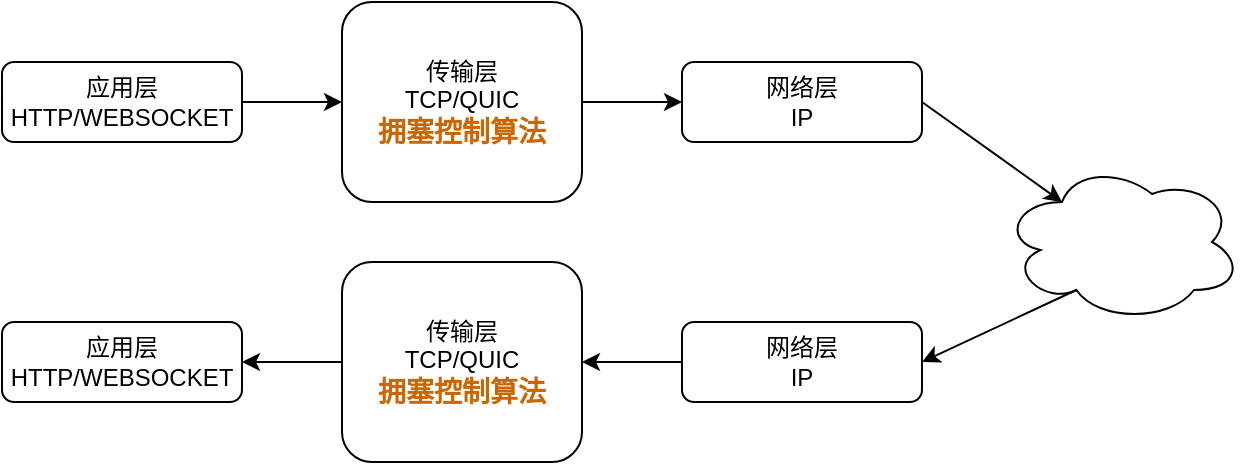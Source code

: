 <mxfile version="26.2.13">
  <diagram id="C5RBs43oDa-KdzZeNtuy" name="Page-1">
    <mxGraphModel dx="1215" dy="657" grid="1" gridSize="10" guides="1" tooltips="1" connect="1" arrows="1" fold="1" page="1" pageScale="1" pageWidth="827" pageHeight="1169" math="0" shadow="0">
      <root>
        <mxCell id="WIyWlLk6GJQsqaUBKTNV-0" />
        <mxCell id="WIyWlLk6GJQsqaUBKTNV-1" parent="WIyWlLk6GJQsqaUBKTNV-0" />
        <mxCell id="WIyWlLk6GJQsqaUBKTNV-3" value="&lt;div&gt;应用层&lt;/div&gt;HTTP/WEBSOCKET" style="rounded=1;whiteSpace=wrap;html=1;fontSize=12;glass=0;strokeWidth=1;shadow=0;" parent="WIyWlLk6GJQsqaUBKTNV-1" vertex="1">
          <mxGeometry x="170" y="130" width="120" height="40" as="geometry" />
        </mxCell>
        <mxCell id="GS8hxyTyObDqApa_BKXd-0" value="&lt;div&gt;&lt;font style=&quot;color: rgb(0, 0, 0);&quot;&gt;传输层&lt;/font&gt;&lt;/div&gt;&lt;div&gt;&lt;font style=&quot;color: rgb(0, 0, 0);&quot;&gt;TCP/QUIC&lt;/font&gt;&lt;/div&gt;&lt;div&gt;&lt;font style=&quot;color: rgb(204, 102, 0); font-size: 14px;&quot;&gt;&lt;b&gt;拥塞控制算法&lt;/b&gt;&lt;/font&gt;&lt;/div&gt;" style="rounded=1;whiteSpace=wrap;html=1;fontSize=12;glass=0;strokeWidth=1;shadow=0;fontColor=#FF8000;" vertex="1" parent="WIyWlLk6GJQsqaUBKTNV-1">
          <mxGeometry x="340" y="100" width="120" height="100" as="geometry" />
        </mxCell>
        <mxCell id="GS8hxyTyObDqApa_BKXd-2" value="&lt;div&gt;网络层&lt;/div&gt;IP" style="rounded=1;whiteSpace=wrap;html=1;fontSize=12;glass=0;strokeWidth=1;shadow=0;" vertex="1" parent="WIyWlLk6GJQsqaUBKTNV-1">
          <mxGeometry x="510" y="130" width="120" height="40" as="geometry" />
        </mxCell>
        <mxCell id="GS8hxyTyObDqApa_BKXd-8" value="" style="endArrow=classic;html=1;rounded=0;exitX=1;exitY=0.5;exitDx=0;exitDy=0;entryX=0;entryY=0.5;entryDx=0;entryDy=0;" edge="1" parent="WIyWlLk6GJQsqaUBKTNV-1" source="WIyWlLk6GJQsqaUBKTNV-3" target="GS8hxyTyObDqApa_BKXd-0">
          <mxGeometry width="50" height="50" relative="1" as="geometry">
            <mxPoint x="390" y="270" as="sourcePoint" />
            <mxPoint x="440" y="220" as="targetPoint" />
          </mxGeometry>
        </mxCell>
        <mxCell id="GS8hxyTyObDqApa_BKXd-9" value="" style="endArrow=classic;html=1;rounded=0;entryX=0;entryY=0.5;entryDx=0;entryDy=0;exitX=1;exitY=0.5;exitDx=0;exitDy=0;" edge="1" parent="WIyWlLk6GJQsqaUBKTNV-1" source="GS8hxyTyObDqApa_BKXd-0" target="GS8hxyTyObDqApa_BKXd-2">
          <mxGeometry width="50" height="50" relative="1" as="geometry">
            <mxPoint x="450" y="140" as="sourcePoint" />
            <mxPoint x="348" y="150" as="targetPoint" />
          </mxGeometry>
        </mxCell>
        <mxCell id="GS8hxyTyObDqApa_BKXd-12" value="" style="ellipse;shape=cloud;whiteSpace=wrap;html=1;" vertex="1" parent="WIyWlLk6GJQsqaUBKTNV-1">
          <mxGeometry x="670" y="180" width="120" height="80" as="geometry" />
        </mxCell>
        <mxCell id="GS8hxyTyObDqApa_BKXd-13" value="&lt;div&gt;网络层&lt;/div&gt;IP" style="rounded=1;whiteSpace=wrap;html=1;fontSize=12;glass=0;strokeWidth=1;shadow=0;" vertex="1" parent="WIyWlLk6GJQsqaUBKTNV-1">
          <mxGeometry x="510" y="260" width="120" height="40" as="geometry" />
        </mxCell>
        <mxCell id="GS8hxyTyObDqApa_BKXd-14" value="&lt;div&gt;&lt;font style=&quot;color: rgb(0, 0, 0);&quot;&gt;传输层&lt;/font&gt;&lt;/div&gt;&lt;div&gt;&lt;font style=&quot;color: rgb(0, 0, 0);&quot;&gt;TCP/QUIC&lt;/font&gt;&lt;/div&gt;&lt;div&gt;&lt;font style=&quot;color: rgb(204, 102, 0); font-size: 14px;&quot;&gt;&lt;b&gt;拥塞控制算法&lt;/b&gt;&lt;/font&gt;&lt;/div&gt;" style="rounded=1;whiteSpace=wrap;html=1;fontSize=12;glass=0;strokeWidth=1;shadow=0;fontColor=#FF8000;" vertex="1" parent="WIyWlLk6GJQsqaUBKTNV-1">
          <mxGeometry x="340" y="230" width="120" height="100" as="geometry" />
        </mxCell>
        <mxCell id="GS8hxyTyObDqApa_BKXd-15" value="&lt;div&gt;应用层&lt;/div&gt;HTTP/WEBSOCKET" style="rounded=1;whiteSpace=wrap;html=1;fontSize=12;glass=0;strokeWidth=1;shadow=0;" vertex="1" parent="WIyWlLk6GJQsqaUBKTNV-1">
          <mxGeometry x="170" y="260" width="120" height="40" as="geometry" />
        </mxCell>
        <mxCell id="GS8hxyTyObDqApa_BKXd-16" value="" style="endArrow=classic;html=1;rounded=0;entryX=0.25;entryY=0.25;entryDx=0;entryDy=0;exitX=1;exitY=0.5;exitDx=0;exitDy=0;entryPerimeter=0;" edge="1" parent="WIyWlLk6GJQsqaUBKTNV-1" source="GS8hxyTyObDqApa_BKXd-2" target="GS8hxyTyObDqApa_BKXd-12">
          <mxGeometry width="50" height="50" relative="1" as="geometry">
            <mxPoint x="470" y="160" as="sourcePoint" />
            <mxPoint x="520" y="160" as="targetPoint" />
          </mxGeometry>
        </mxCell>
        <mxCell id="GS8hxyTyObDqApa_BKXd-17" value="" style="endArrow=classic;html=1;rounded=0;entryX=1;entryY=0.5;entryDx=0;entryDy=0;exitX=0.31;exitY=0.8;exitDx=0;exitDy=0;exitPerimeter=0;" edge="1" parent="WIyWlLk6GJQsqaUBKTNV-1" source="GS8hxyTyObDqApa_BKXd-12" target="GS8hxyTyObDqApa_BKXd-13">
          <mxGeometry width="50" height="50" relative="1" as="geometry">
            <mxPoint x="480" y="170" as="sourcePoint" />
            <mxPoint x="530" y="170" as="targetPoint" />
          </mxGeometry>
        </mxCell>
        <mxCell id="GS8hxyTyObDqApa_BKXd-18" value="" style="endArrow=classic;html=1;rounded=0;entryX=1;entryY=0.5;entryDx=0;entryDy=0;exitX=0;exitY=0.5;exitDx=0;exitDy=0;" edge="1" parent="WIyWlLk6GJQsqaUBKTNV-1" source="GS8hxyTyObDqApa_BKXd-13" target="GS8hxyTyObDqApa_BKXd-14">
          <mxGeometry width="50" height="50" relative="1" as="geometry">
            <mxPoint x="470" y="160" as="sourcePoint" />
            <mxPoint x="520" y="160" as="targetPoint" />
          </mxGeometry>
        </mxCell>
        <mxCell id="GS8hxyTyObDqApa_BKXd-19" value="" style="endArrow=classic;html=1;rounded=0;entryX=1;entryY=0.5;entryDx=0;entryDy=0;" edge="1" parent="WIyWlLk6GJQsqaUBKTNV-1" source="GS8hxyTyObDqApa_BKXd-14" target="GS8hxyTyObDqApa_BKXd-15">
          <mxGeometry width="50" height="50" relative="1" as="geometry">
            <mxPoint x="330" y="280" as="sourcePoint" />
            <mxPoint x="470" y="290" as="targetPoint" />
          </mxGeometry>
        </mxCell>
      </root>
    </mxGraphModel>
  </diagram>
</mxfile>
